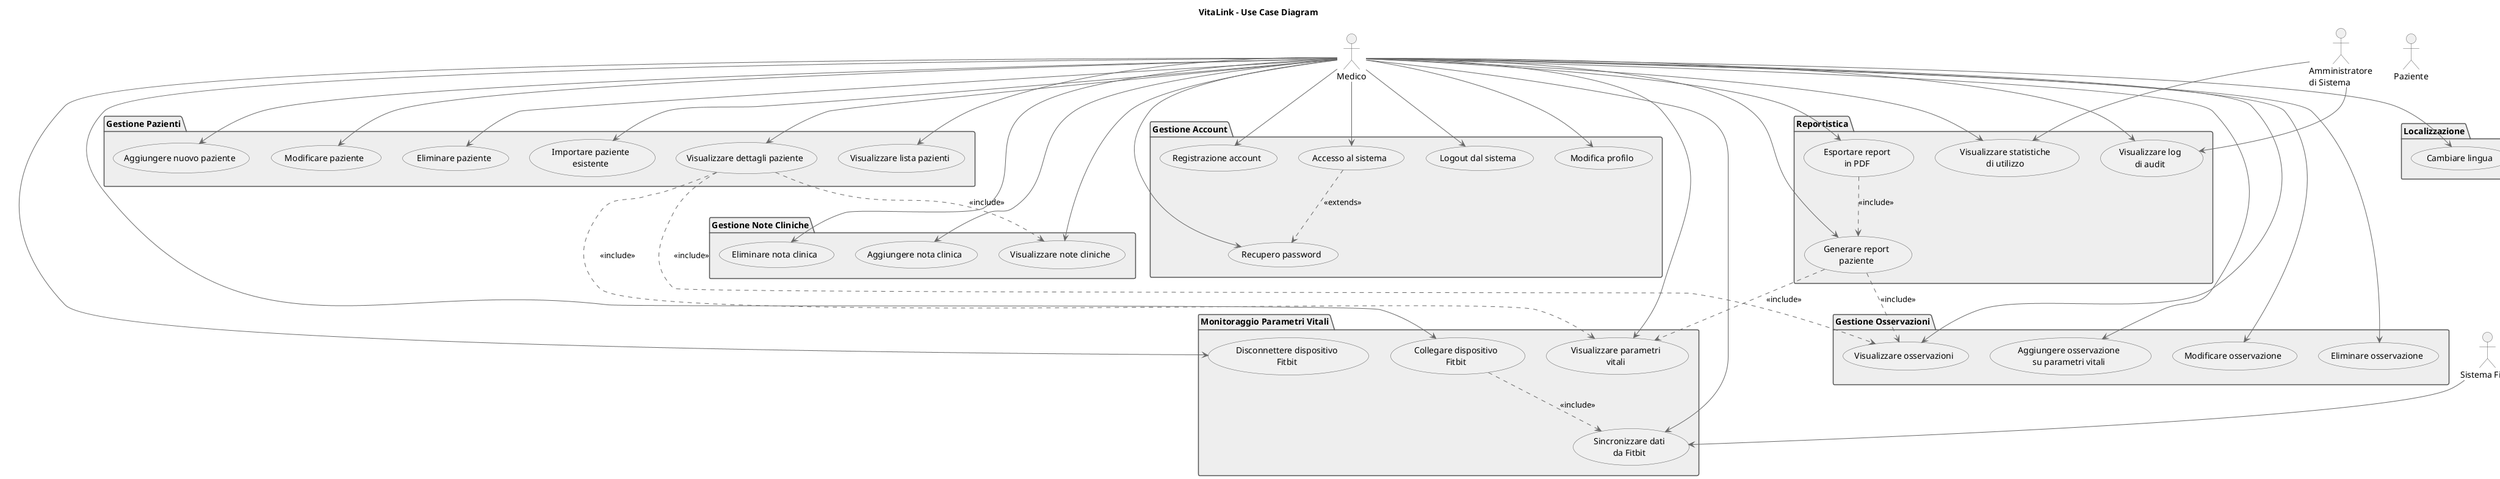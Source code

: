@startuml VitaLink - Use Case Diagram

' Stile e configurazione
skinparam actor {
    BackgroundColor #f0f0f0
    BorderColor #555555
}
skinparam usecase {
    BackgroundColor #f0f0f0
    BorderColor #555555
}
skinparam package {
    BackgroundColor #eeeeee
    BorderColor #555555
}
skinparam arrow {
    Color #666666
}

title VitaLink - Use Case Diagram

' Attori
actor "Medico" as Doctor
actor "Paziente" as Patient
actor "Sistema Fitbit" as Fitbit
actor "Amministratore\ndi Sistema" as Admin

' Pacchetti di casi d'uso principale
package "Gestione Account" {
    usecase "Registrazione account" as UC_Register
    usecase "Accesso al sistema" as UC_Login
    usecase "Recupero password" as UC_RecoverPassword
    usecase "Logout dal sistema" as UC_Logout
    usecase "Modifica profilo" as UC_EditProfile
}

package "Gestione Pazienti" {
    usecase "Visualizzare lista pazienti" as UC_ViewPatients
    usecase "Aggiungere nuovo paziente" as UC_AddPatient
    usecase "Modificare paziente" as UC_EditPatient
    usecase "Eliminare paziente" as UC_DeletePatient
    usecase "Importare paziente\nesistente" as UC_ImportPatient
    usecase "Visualizzare dettagli paziente" as UC_ViewPatientDetails
}

package "Gestione Note Cliniche" {
    usecase "Aggiungere nota clinica" as UC_AddNote
    usecase "Visualizzare note cliniche" as UC_ViewNotes
    usecase "Eliminare nota clinica" as UC_DeleteNote
}

package "Monitoraggio Parametri Vitali" {
    usecase "Collegare dispositivo\nFitbit" as UC_ConnectFitbit
    usecase "Visualizzare parametri\nvitali" as UC_ViewVitals
    usecase "Sincronizzare dati\nda Fitbit" as UC_SyncFitbit
    usecase "Disconnettere dispositivo\nFitbit" as UC_DisconnectFitbit
}

package "Gestione Osservazioni" {
    usecase "Aggiungere osservazione\nsu parametri vitali" as UC_AddObservation
    usecase "Visualizzare osservazioni" as UC_ViewObservations
    usecase "Modificare osservazione" as UC_EditObservation
    usecase "Eliminare osservazione" as UC_DeleteObservation
}

package "Reportistica" {
    usecase "Generare report\npaziente" as UC_GenerateReport
    usecase "Esportare report\nin PDF" as UC_ExportReport
    usecase "Visualizzare log\ndi audit" as UC_ViewAuditLogs
    usecase "Visualizzare statistiche\ndi utilizzo" as UC_ViewStatistics
}

package "Localizzazione" {
    usecase "Cambiare lingua" as UC_ChangeLanguage
}

' Relazioni per il Medico
Doctor --> UC_Register
Doctor --> UC_Login
Doctor --> UC_RecoverPassword
Doctor --> UC_Logout
Doctor --> UC_EditProfile

Doctor --> UC_ViewPatients
Doctor --> UC_AddPatient
Doctor --> UC_EditPatient
Doctor --> UC_DeletePatient
Doctor --> UC_ImportPatient
Doctor --> UC_ViewPatientDetails

Doctor --> UC_AddNote
Doctor --> UC_ViewNotes
Doctor --> UC_DeleteNote

Doctor --> UC_ConnectFitbit
Doctor --> UC_ViewVitals
Doctor --> UC_SyncFitbit
Doctor --> UC_DisconnectFitbit

Doctor --> UC_AddObservation
Doctor --> UC_ViewObservations
Doctor --> UC_EditObservation
Doctor --> UC_DeleteObservation

Doctor --> UC_GenerateReport
Doctor --> UC_ExportReport
Doctor --> UC_ViewAuditLogs
Doctor --> UC_ViewStatistics

Doctor --> UC_ChangeLanguage

' Relazioni per il Paziente
' Nota: al momento il paziente non ha un'interfaccia diretta nel sistema
' quindi non ci sono casi d'uso associati a loro

' Relazioni per Fitbit
Fitbit --> UC_SyncFitbit

' Relazioni per l'Admin
Admin --> UC_ViewAuditLogs
Admin --> UC_ViewStatistics

' Relazioni di estensione e inclusione
UC_Login ..> UC_RecoverPassword : <<extends>>
UC_ViewPatientDetails ..> UC_ViewVitals : <<include>>
UC_ViewPatientDetails ..> UC_ViewNotes : <<include>>
UC_ViewPatientDetails ..> UC_ViewObservations : <<include>>

UC_ConnectFitbit ..> UC_SyncFitbit : <<include>>
UC_GenerateReport ..> UC_ViewVitals : <<include>>
UC_GenerateReport ..> UC_ViewObservations : <<include>>
UC_ExportReport ..> UC_GenerateReport : <<include>>

@enduml
